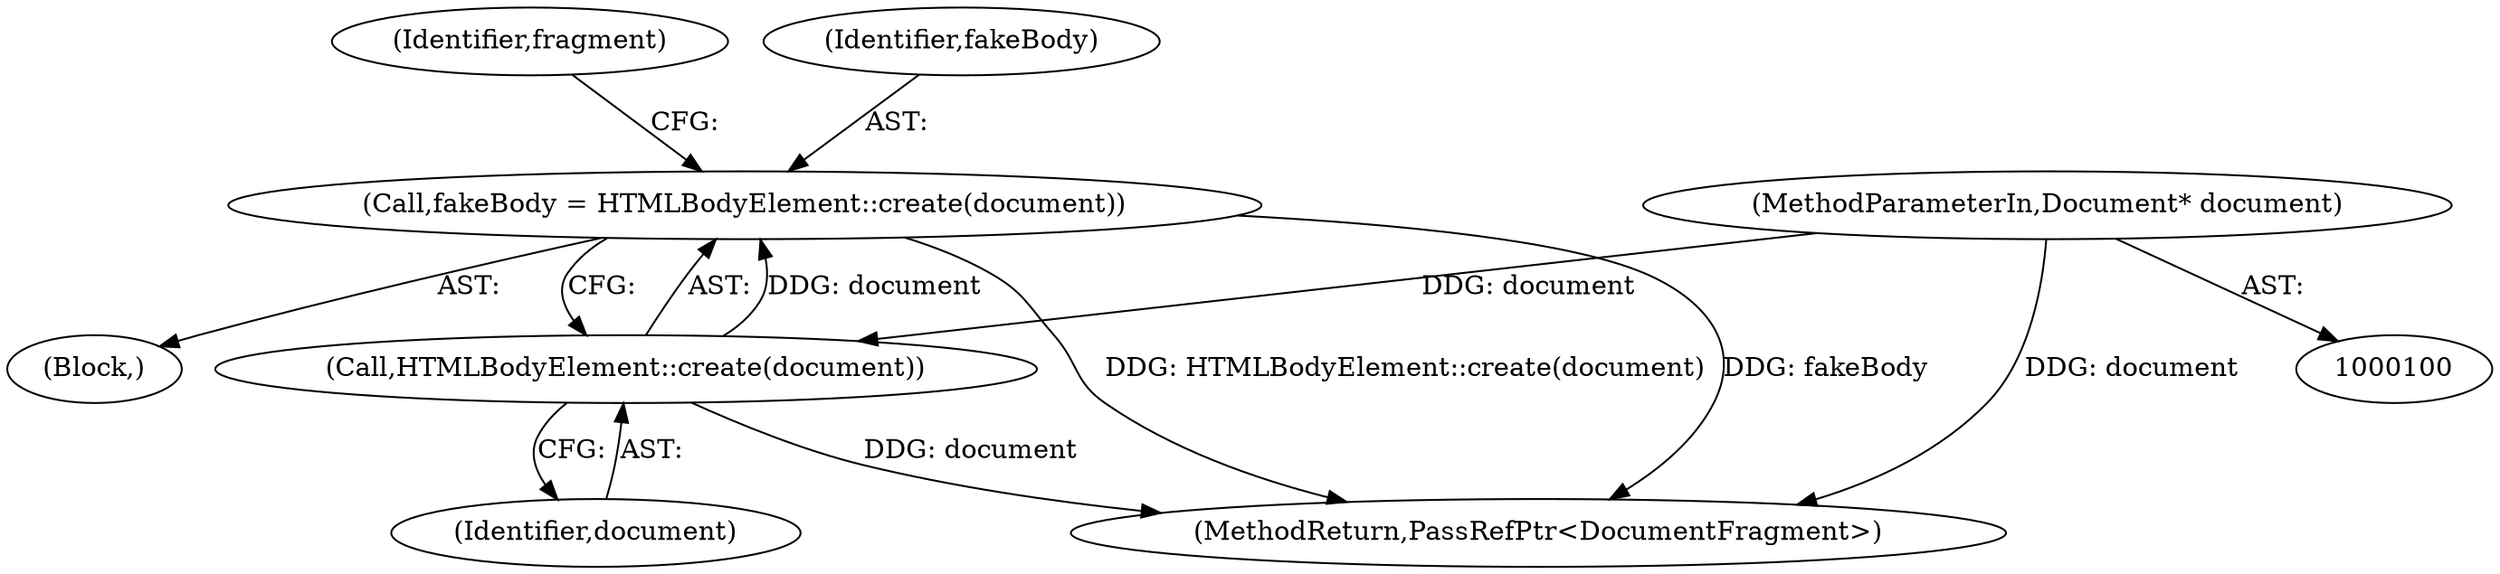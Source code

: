 digraph "0_Chrome_73edae623529f04c668268de49d00324b96166a2_3@API" {
"1000107" [label="(Call,fakeBody = HTMLBodyElement::create(document))"];
"1000109" [label="(Call,HTMLBodyElement::create(document))"];
"1000101" [label="(MethodParameterIn,Document* document)"];
"1000109" [label="(Call,HTMLBodyElement::create(document))"];
"1000136" [label="(MethodReturn,PassRefPtr<DocumentFragment>)"];
"1000113" [label="(Identifier,fragment)"];
"1000108" [label="(Identifier,fakeBody)"];
"1000110" [label="(Identifier,document)"];
"1000105" [label="(Block,)"];
"1000101" [label="(MethodParameterIn,Document* document)"];
"1000107" [label="(Call,fakeBody = HTMLBodyElement::create(document))"];
"1000107" -> "1000105"  [label="AST: "];
"1000107" -> "1000109"  [label="CFG: "];
"1000108" -> "1000107"  [label="AST: "];
"1000109" -> "1000107"  [label="AST: "];
"1000113" -> "1000107"  [label="CFG: "];
"1000107" -> "1000136"  [label="DDG: fakeBody"];
"1000107" -> "1000136"  [label="DDG: HTMLBodyElement::create(document)"];
"1000109" -> "1000107"  [label="DDG: document"];
"1000109" -> "1000110"  [label="CFG: "];
"1000110" -> "1000109"  [label="AST: "];
"1000109" -> "1000136"  [label="DDG: document"];
"1000101" -> "1000109"  [label="DDG: document"];
"1000101" -> "1000100"  [label="AST: "];
"1000101" -> "1000136"  [label="DDG: document"];
}
